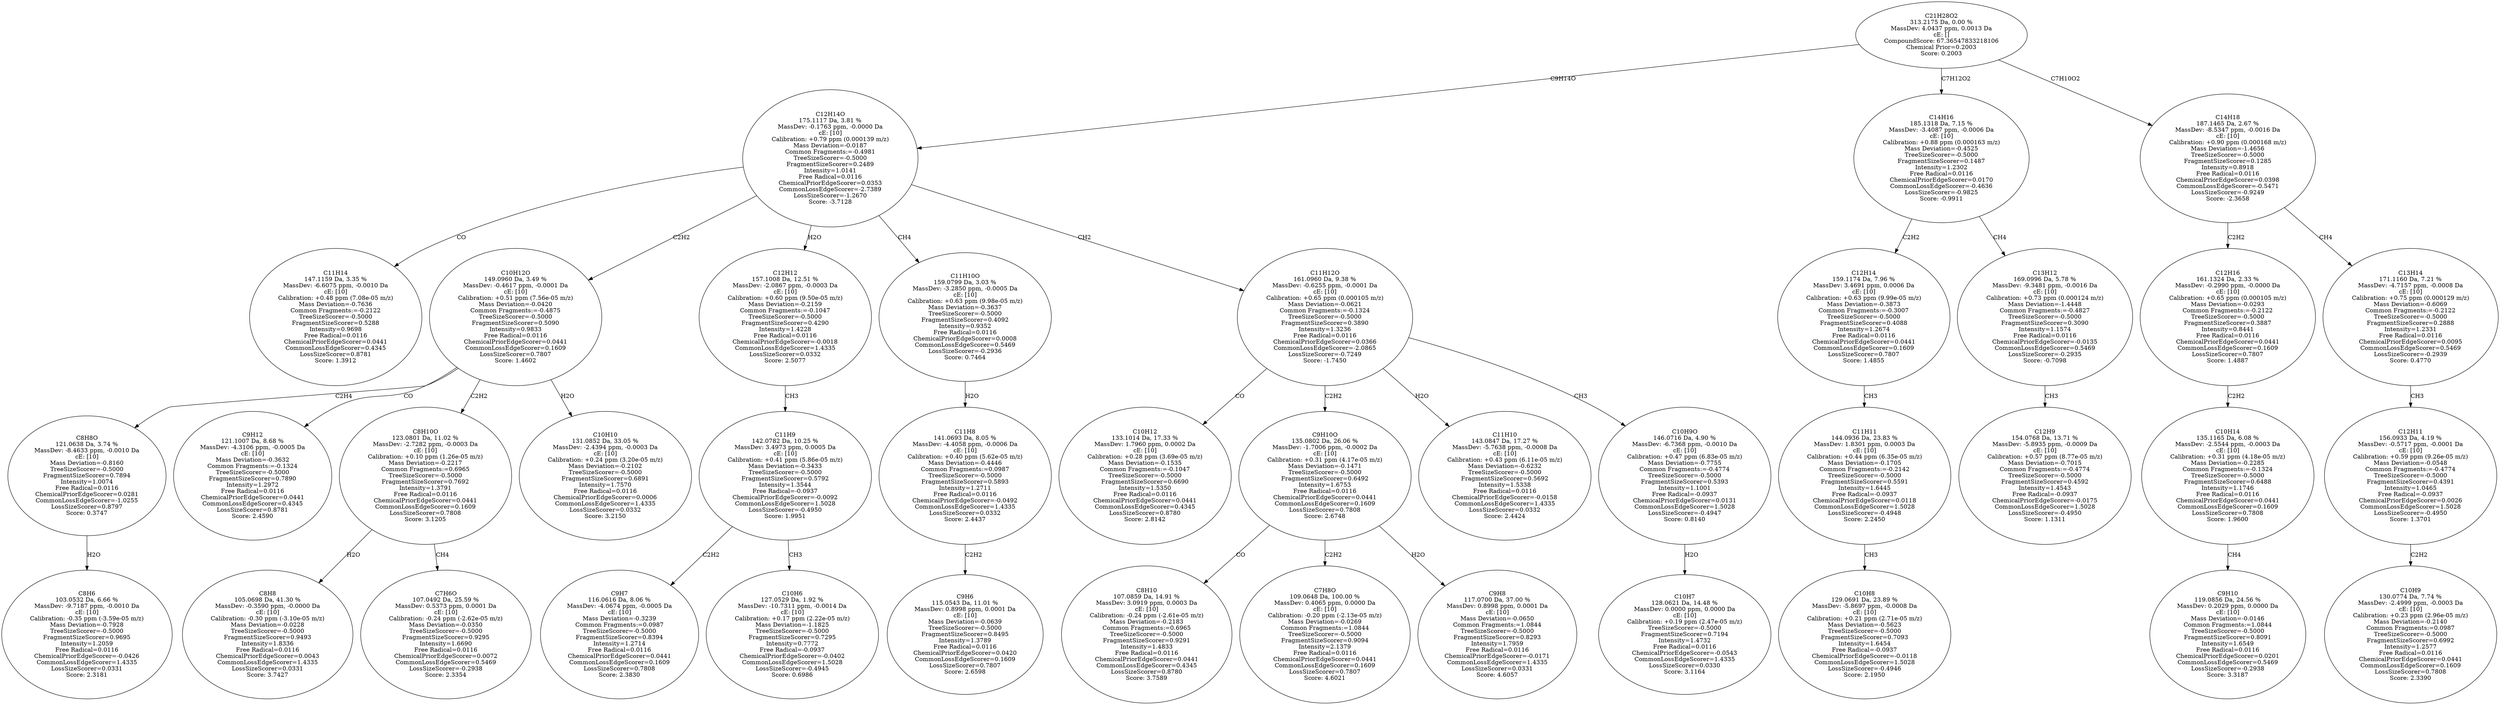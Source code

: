 strict digraph {
v1 [label="C11H14\n147.1159 Da, 3.35 %\nMassDev: -6.6075 ppm, -0.0010 Da\ncE: [10]\nCalibration: +0.48 ppm (7.08e-05 m/z)\nMass Deviation=-0.7636\nCommon Fragments:=-0.2122\nTreeSizeScorer=-0.5000\nFragmentSizeScorer=0.5288\nIntensity=0.9698\nFree Radical=0.0116\nChemicalPriorEdgeScorer=0.0441\nCommonLossEdgeScorer=0.4345\nLossSizeScorer=0.8781\nScore: 1.3912"];
v2 [label="C8H6\n103.0532 Da, 6.66 %\nMassDev: -9.7187 ppm, -0.0010 Da\ncE: [10]\nCalibration: -0.35 ppm (-3.59e-05 m/z)\nMass Deviation=-0.7928\nTreeSizeScorer=-0.5000\nFragmentSizeScorer=0.9695\nIntensity=1.2059\nFree Radical=0.0116\nChemicalPriorEdgeScorer=-0.0426\nCommonLossEdgeScorer=1.4335\nLossSizeScorer=0.0331\nScore: 2.3181"];
v3 [label="C8H8O\n121.0638 Da, 3.74 %\nMassDev: -8.4633 ppm, -0.0010 Da\ncE: [10]\nMass Deviation=-0.8160\nTreeSizeScorer=-0.5000\nFragmentSizeScorer=0.7894\nIntensity=1.0074\nFree Radical=0.0116\nChemicalPriorEdgeScorer=0.0281\nCommonLossEdgeScorer=-1.0255\nLossSizeScorer=0.8797\nScore: 0.3747"];
v4 [label="C9H12\n121.1007 Da, 8.68 %\nMassDev: -4.3106 ppm, -0.0005 Da\ncE: [10]\nMass Deviation=-0.3632\nCommon Fragments:=-0.1324\nTreeSizeScorer=-0.5000\nFragmentSizeScorer=0.7890\nIntensity=1.2972\nFree Radical=0.0116\nChemicalPriorEdgeScorer=0.0441\nCommonLossEdgeScorer=0.4345\nLossSizeScorer=0.8781\nScore: 2.4590"];
v5 [label="C8H8\n105.0698 Da, 41.30 %\nMassDev: -0.3590 ppm, -0.0000 Da\ncE: [10]\nCalibration: -0.30 ppm (-3.10e-05 m/z)\nMass Deviation=-0.0228\nTreeSizeScorer=-0.5000\nFragmentSizeScorer=0.9493\nIntensity=1.8336\nFree Radical=0.0116\nChemicalPriorEdgeScorer=0.0043\nCommonLossEdgeScorer=1.4335\nLossSizeScorer=0.0331\nScore: 3.7427"];
v6 [label="C7H6O\n107.0492 Da, 25.59 %\nMassDev: 0.5373 ppm, 0.0001 Da\ncE: [10]\nCalibration: -0.24 ppm (-2.62e-05 m/z)\nMass Deviation=-0.0350\nTreeSizeScorer=-0.5000\nFragmentSizeScorer=0.9295\nIntensity=1.6690\nFree Radical=0.0116\nChemicalPriorEdgeScorer=0.0072\nCommonLossEdgeScorer=0.5469\nLossSizeScorer=-0.2938\nScore: 2.3354"];
v7 [label="C8H10O\n123.0801 Da, 11.02 %\nMassDev: -2.7282 ppm, -0.0003 Da\ncE: [10]\nCalibration: +0.10 ppm (1.26e-05 m/z)\nMass Deviation=-0.2217\nCommon Fragments:=0.6965\nTreeSizeScorer=-0.5000\nFragmentSizeScorer=0.7692\nIntensity=1.3791\nFree Radical=0.0116\nChemicalPriorEdgeScorer=0.0441\nCommonLossEdgeScorer=0.1609\nLossSizeScorer=0.7808\nScore: 3.1205"];
v8 [label="C10H10\n131.0852 Da, 33.05 %\nMassDev: -2.4394 ppm, -0.0003 Da\ncE: [10]\nCalibration: +0.24 ppm (3.20e-05 m/z)\nMass Deviation=-0.2102\nTreeSizeScorer=-0.5000\nFragmentSizeScorer=0.6891\nIntensity=1.7570\nFree Radical=0.0116\nChemicalPriorEdgeScorer=0.0006\nCommonLossEdgeScorer=1.4335\nLossSizeScorer=0.0332\nScore: 3.2150"];
v9 [label="C10H12O\n149.0960 Da, 3.49 %\nMassDev: -0.4617 ppm, -0.0001 Da\ncE: [10]\nCalibration: +0.51 ppm (7.56e-05 m/z)\nMass Deviation=-0.0420\nCommon Fragments:=-0.4875\nTreeSizeScorer=-0.5000\nFragmentSizeScorer=0.5090\nIntensity=0.9833\nFree Radical=0.0116\nChemicalPriorEdgeScorer=0.0441\nCommonLossEdgeScorer=0.1609\nLossSizeScorer=0.7807\nScore: 1.4602"];
v10 [label="C9H7\n116.0616 Da, 8.06 %\nMassDev: -4.0674 ppm, -0.0005 Da\ncE: [10]\nMass Deviation=-0.3239\nCommon Fragments:=0.0987\nTreeSizeScorer=-0.5000\nFragmentSizeScorer=0.8394\nIntensity=1.2714\nFree Radical=0.0116\nChemicalPriorEdgeScorer=0.0441\nCommonLossEdgeScorer=0.1609\nLossSizeScorer=0.7808\nScore: 2.3830"];
v11 [label="C10H6\n127.0529 Da, 1.92 %\nMassDev: -10.7311 ppm, -0.0014 Da\ncE: [10]\nCalibration: +0.17 ppm (2.22e-05 m/z)\nMass Deviation=-1.1825\nTreeSizeScorer=-0.5000\nFragmentSizeScorer=0.7295\nIntensity=0.7772\nFree Radical=-0.0937\nChemicalPriorEdgeScorer=-0.0402\nCommonLossEdgeScorer=1.5028\nLossSizeScorer=-0.4945\nScore: 0.6986"];
v12 [label="C11H9\n142.0782 Da, 10.25 %\nMassDev: 3.4973 ppm, 0.0005 Da\ncE: [10]\nCalibration: +0.41 ppm (5.86e-05 m/z)\nMass Deviation=-0.3433\nTreeSizeScorer=-0.5000\nFragmentSizeScorer=0.5792\nIntensity=1.3544\nFree Radical=-0.0937\nChemicalPriorEdgeScorer=-0.0092\nCommonLossEdgeScorer=1.5028\nLossSizeScorer=-0.4950\nScore: 1.9951"];
v13 [label="C12H12\n157.1008 Da, 12.51 %\nMassDev: -2.0867 ppm, -0.0003 Da\ncE: [10]\nCalibration: +0.60 ppm (9.50e-05 m/z)\nMass Deviation=-0.2159\nCommon Fragments:=-0.1047\nTreeSizeScorer=-0.5000\nFragmentSizeScorer=0.4290\nIntensity=1.4228\nFree Radical=0.0116\nChemicalPriorEdgeScorer=-0.0018\nCommonLossEdgeScorer=1.4335\nLossSizeScorer=0.0332\nScore: 2.5077"];
v14 [label="C9H6\n115.0543 Da, 11.01 %\nMassDev: 0.8998 ppm, 0.0001 Da\ncE: [10]\nMass Deviation=-0.0639\nTreeSizeScorer=-0.5000\nFragmentSizeScorer=0.8495\nIntensity=1.3789\nFree Radical=0.0116\nChemicalPriorEdgeScorer=0.0420\nCommonLossEdgeScorer=0.1609\nLossSizeScorer=0.7807\nScore: 2.6598"];
v15 [label="C11H8\n141.0693 Da, 8.05 %\nMassDev: -4.4058 ppm, -0.0006 Da\ncE: [10]\nCalibration: +0.40 ppm (5.62e-05 m/z)\nMass Deviation=-0.4446\nCommon Fragments:=0.0987\nTreeSizeScorer=-0.5000\nFragmentSizeScorer=0.5893\nIntensity=1.2711\nFree Radical=0.0116\nChemicalPriorEdgeScorer=-0.0492\nCommonLossEdgeScorer=1.4335\nLossSizeScorer=0.0332\nScore: 2.4437"];
v16 [label="C11H10O\n159.0799 Da, 3.03 %\nMassDev: -3.2850 ppm, -0.0005 Da\ncE: [10]\nCalibration: +0.63 ppm (9.98e-05 m/z)\nMass Deviation=-0.3637\nTreeSizeScorer=-0.5000\nFragmentSizeScorer=0.4092\nIntensity=0.9352\nFree Radical=0.0116\nChemicalPriorEdgeScorer=0.0008\nCommonLossEdgeScorer=0.5469\nLossSizeScorer=-0.2936\nScore: 0.7464"];
v17 [label="C10H12\n133.1014 Da, 17.33 %\nMassDev: 1.7960 ppm, 0.0002 Da\ncE: [10]\nCalibration: +0.28 ppm (3.69e-05 m/z)\nMass Deviation=-0.1535\nCommon Fragments:=-0.1047\nTreeSizeScorer=-0.5000\nFragmentSizeScorer=0.6690\nIntensity=1.5350\nFree Radical=0.0116\nChemicalPriorEdgeScorer=0.0441\nCommonLossEdgeScorer=0.4345\nLossSizeScorer=0.8780\nScore: 2.8142"];
v18 [label="C8H10\n107.0859 Da, 14.91 %\nMassDev: 3.0919 ppm, 0.0003 Da\ncE: [10]\nCalibration: -0.24 ppm (-2.61e-05 m/z)\nMass Deviation=-0.2183\nCommon Fragments:=0.6965\nTreeSizeScorer=-0.5000\nFragmentSizeScorer=0.9291\nIntensity=1.4833\nFree Radical=0.0116\nChemicalPriorEdgeScorer=0.0441\nCommonLossEdgeScorer=0.4345\nLossSizeScorer=0.8780\nScore: 3.7589"];
v19 [label="C7H8O\n109.0648 Da, 100.00 %\nMassDev: 0.4065 ppm, 0.0000 Da\ncE: [10]\nCalibration: -0.20 ppm (-2.13e-05 m/z)\nMass Deviation=-0.0269\nCommon Fragments:=1.0844\nTreeSizeScorer=-0.5000\nFragmentSizeScorer=0.9094\nIntensity=2.1379\nFree Radical=0.0116\nChemicalPriorEdgeScorer=0.0441\nCommonLossEdgeScorer=0.1609\nLossSizeScorer=0.7807\nScore: 4.6021"];
v20 [label="C9H8\n117.0700 Da, 37.00 %\nMassDev: 0.8998 ppm, 0.0001 Da\ncE: [10]\nMass Deviation=-0.0650\nCommon Fragments:=1.0844\nTreeSizeScorer=-0.5000\nFragmentSizeScorer=0.8293\nIntensity=1.7959\nFree Radical=0.0116\nChemicalPriorEdgeScorer=-0.0171\nCommonLossEdgeScorer=1.4335\nLossSizeScorer=0.0331\nScore: 4.6057"];
v21 [label="C9H10O\n135.0802 Da, 26.06 %\nMassDev: -1.7006 ppm, -0.0002 Da\ncE: [10]\nCalibration: +0.31 ppm (4.17e-05 m/z)\nMass Deviation=-0.1471\nTreeSizeScorer=-0.5000\nFragmentSizeScorer=0.6492\nIntensity=1.6753\nFree Radical=0.0116\nChemicalPriorEdgeScorer=0.0441\nCommonLossEdgeScorer=0.1609\nLossSizeScorer=0.7808\nScore: 2.6748"];
v22 [label="C11H10\n143.0847 Da, 17.27 %\nMassDev: -5.7638 ppm, -0.0008 Da\ncE: [10]\nCalibration: +0.43 ppm (6.11e-05 m/z)\nMass Deviation=-0.6232\nTreeSizeScorer=-0.5000\nFragmentSizeScorer=0.5692\nIntensity=1.5338\nFree Radical=0.0116\nChemicalPriorEdgeScorer=-0.0158\nCommonLossEdgeScorer=1.4335\nLossSizeScorer=0.0332\nScore: 2.4424"];
v23 [label="C10H7\n128.0621 Da, 14.48 %\nMassDev: 0.0000 ppm, 0.0000 Da\ncE: [10]\nCalibration: +0.19 ppm (2.47e-05 m/z)\nTreeSizeScorer=-0.5000\nFragmentSizeScorer=0.7194\nIntensity=1.4732\nFree Radical=0.0116\nChemicalPriorEdgeScorer=-0.0543\nCommonLossEdgeScorer=1.4335\nLossSizeScorer=0.0330\nScore: 3.1164"];
v24 [label="C10H9O\n146.0716 Da, 4.90 %\nMassDev: -6.7368 ppm, -0.0010 Da\ncE: [10]\nCalibration: +0.47 ppm (6.83e-05 m/z)\nMass Deviation=-0.7755\nCommon Fragments:=-0.4774\nTreeSizeScorer=-0.5000\nFragmentSizeScorer=0.5393\nIntensity=1.1001\nFree Radical=-0.0937\nChemicalPriorEdgeScorer=0.0131\nCommonLossEdgeScorer=1.5028\nLossSizeScorer=-0.4947\nScore: 0.8140"];
v25 [label="C11H12O\n161.0960 Da, 9.38 %\nMassDev: -0.6255 ppm, -0.0001 Da\ncE: [10]\nCalibration: +0.65 ppm (0.000105 m/z)\nMass Deviation=-0.0621\nCommon Fragments:=-0.1324\nTreeSizeScorer=-0.5000\nFragmentSizeScorer=0.3890\nIntensity=1.3236\nFree Radical=0.0116\nChemicalPriorEdgeScorer=0.0366\nCommonLossEdgeScorer=-2.0865\nLossSizeScorer=-0.7249\nScore: -1.7450"];
v26 [label="C12H14O\n175.1117 Da, 3.81 %\nMassDev: -0.1763 ppm, -0.0000 Da\ncE: [10]\nCalibration: +0.79 ppm (0.000139 m/z)\nMass Deviation=-0.0187\nCommon Fragments:=-0.4981\nTreeSizeScorer=-0.5000\nFragmentSizeScorer=0.2489\nIntensity=1.0141\nFree Radical=0.0116\nChemicalPriorEdgeScorer=0.0353\nCommonLossEdgeScorer=-2.7389\nLossSizeScorer=-1.2670\nScore: -3.7128"];
v27 [label="C10H8\n129.0691 Da, 23.89 %\nMassDev: -5.8697 ppm, -0.0008 Da\ncE: [10]\nCalibration: +0.21 ppm (2.71e-05 m/z)\nMass Deviation=-0.5623\nTreeSizeScorer=-0.5000\nFragmentSizeScorer=0.7093\nIntensity=1.6454\nFree Radical=-0.0937\nChemicalPriorEdgeScorer=-0.0118\nCommonLossEdgeScorer=1.5028\nLossSizeScorer=-0.4946\nScore: 2.1950"];
v28 [label="C11H11\n144.0936 Da, 23.83 %\nMassDev: 1.8301 ppm, 0.0003 Da\ncE: [10]\nCalibration: +0.44 ppm (6.35e-05 m/z)\nMass Deviation=-0.1705\nCommon Fragments:=-0.2142\nTreeSizeScorer=-0.5000\nFragmentSizeScorer=0.5591\nIntensity=1.6445\nFree Radical=-0.0937\nChemicalPriorEdgeScorer=0.0118\nCommonLossEdgeScorer=1.5028\nLossSizeScorer=-0.4948\nScore: 2.2450"];
v29 [label="C12H14\n159.1174 Da, 7.96 %\nMassDev: 3.4691 ppm, 0.0006 Da\ncE: [10]\nCalibration: +0.63 ppm (9.99e-05 m/z)\nMass Deviation=-0.3873\nCommon Fragments:=-0.3007\nTreeSizeScorer=-0.5000\nFragmentSizeScorer=0.4088\nIntensity=1.2674\nFree Radical=0.0116\nChemicalPriorEdgeScorer=0.0441\nCommonLossEdgeScorer=0.1609\nLossSizeScorer=0.7807\nScore: 1.4855"];
v30 [label="C12H9\n154.0768 Da, 13.71 %\nMassDev: -5.8935 ppm, -0.0009 Da\ncE: [10]\nCalibration: +0.57 ppm (8.77e-05 m/z)\nMass Deviation=-0.7015\nCommon Fragments:=-0.4774\nTreeSizeScorer=-0.5000\nFragmentSizeScorer=0.4592\nIntensity=1.4543\nFree Radical=-0.0937\nChemicalPriorEdgeScorer=-0.0175\nCommonLossEdgeScorer=1.5028\nLossSizeScorer=-0.4950\nScore: 1.1311"];
v31 [label="C13H12\n169.0996 Da, 5.78 %\nMassDev: -9.3481 ppm, -0.0016 Da\ncE: [10]\nCalibration: +0.73 ppm (0.000124 m/z)\nMass Deviation=-1.4448\nCommon Fragments:=-0.4827\nTreeSizeScorer=-0.5000\nFragmentSizeScorer=0.3090\nIntensity=1.1574\nFree Radical=0.0116\nChemicalPriorEdgeScorer=-0.0135\nCommonLossEdgeScorer=0.5469\nLossSizeScorer=-0.2935\nScore: -0.7098"];
v32 [label="C14H16\n185.1318 Da, 7.15 %\nMassDev: -3.4087 ppm, -0.0006 Da\ncE: [10]\nCalibration: +0.88 ppm (0.000163 m/z)\nMass Deviation=-0.4525\nTreeSizeScorer=-0.5000\nFragmentSizeScorer=0.1487\nIntensity=1.2302\nFree Radical=0.0116\nChemicalPriorEdgeScorer=0.0170\nCommonLossEdgeScorer=-0.4636\nLossSizeScorer=-0.9825\nScore: -0.9911"];
v33 [label="C9H10\n119.0856 Da, 24.56 %\nMassDev: 0.2029 ppm, 0.0000 Da\ncE: [10]\nMass Deviation=-0.0146\nCommon Fragments:=1.0844\nTreeSizeScorer=-0.5000\nFragmentSizeScorer=0.8091\nIntensity=1.6549\nFree Radical=0.0116\nChemicalPriorEdgeScorer=0.0201\nCommonLossEdgeScorer=0.5469\nLossSizeScorer=-0.2938\nScore: 3.3187"];
v34 [label="C10H14\n135.1165 Da, 6.08 %\nMassDev: -2.5544 ppm, -0.0003 Da\ncE: [10]\nCalibration: +0.31 ppm (4.18e-05 m/z)\nMass Deviation=-0.2285\nCommon Fragments:=-0.1324\nTreeSizeScorer=-0.5000\nFragmentSizeScorer=0.6488\nIntensity=1.1746\nFree Radical=0.0116\nChemicalPriorEdgeScorer=0.0441\nCommonLossEdgeScorer=0.1609\nLossSizeScorer=0.7808\nScore: 1.9600"];
v35 [label="C12H16\n161.1324 Da, 2.33 %\nMassDev: -0.2990 ppm, -0.0000 Da\ncE: [10]\nCalibration: +0.65 ppm (0.000105 m/z)\nMass Deviation=-0.0293\nCommon Fragments:=-0.2122\nTreeSizeScorer=-0.5000\nFragmentSizeScorer=0.3887\nIntensity=0.8441\nFree Radical=0.0116\nChemicalPriorEdgeScorer=0.0441\nCommonLossEdgeScorer=0.1609\nLossSizeScorer=0.7807\nScore: 1.4887"];
v36 [label="C10H9\n130.0774 Da, 7.74 %\nMassDev: -2.4999 ppm, -0.0003 Da\ncE: [10]\nCalibration: +0.23 ppm (2.96e-05 m/z)\nMass Deviation=-0.2140\nCommon Fragments:=0.0987\nTreeSizeScorer=-0.5000\nFragmentSizeScorer=0.6992\nIntensity=1.2577\nFree Radical=0.0116\nChemicalPriorEdgeScorer=0.0441\nCommonLossEdgeScorer=0.1609\nLossSizeScorer=0.7808\nScore: 2.3390"];
v37 [label="C12H11\n156.0933 Da, 4.19 %\nMassDev: -0.5717 ppm, -0.0001 Da\ncE: [10]\nCalibration: +0.59 ppm (9.26e-05 m/z)\nMass Deviation=-0.0548\nCommon Fragments:=-0.4774\nTreeSizeScorer=-0.5000\nFragmentSizeScorer=0.4391\nIntensity=1.0465\nFree Radical=-0.0937\nChemicalPriorEdgeScorer=0.0026\nCommonLossEdgeScorer=1.5028\nLossSizeScorer=-0.4950\nScore: 1.3701"];
v38 [label="C13H14\n171.1160 Da, 7.21 %\nMassDev: -4.7157 ppm, -0.0008 Da\ncE: [10]\nCalibration: +0.75 ppm (0.000129 m/z)\nMass Deviation=-0.6069\nCommon Fragments:=-0.2122\nTreeSizeScorer=-0.5000\nFragmentSizeScorer=0.2888\nIntensity=1.2331\nFree Radical=0.0116\nChemicalPriorEdgeScorer=0.0095\nCommonLossEdgeScorer=0.5469\nLossSizeScorer=-0.2939\nScore: 0.4770"];
v39 [label="C14H18\n187.1465 Da, 2.67 %\nMassDev: -8.5347 ppm, -0.0016 Da\ncE: [10]\nCalibration: +0.90 ppm (0.000168 m/z)\nMass Deviation=-1.4656\nTreeSizeScorer=-0.5000\nFragmentSizeScorer=0.1285\nIntensity=0.8918\nFree Radical=0.0116\nChemicalPriorEdgeScorer=0.0398\nCommonLossEdgeScorer=-0.5471\nLossSizeScorer=-0.9249\nScore: -2.3658"];
v40 [label="C21H28O2\n313.2175 Da, 0.00 %\nMassDev: 4.0437 ppm, 0.0013 Da\ncE: []\nCompoundScore: 67.36547833218106\nChemical Prior=0.2003\nScore: 0.2003"];
v26 -> v1 [label="CO"];
v3 -> v2 [label="H2O"];
v9 -> v3 [label="C2H4"];
v9 -> v4 [label="CO"];
v7 -> v5 [label="H2O"];
v7 -> v6 [label="CH4"];
v9 -> v7 [label="C2H2"];
v9 -> v8 [label="H2O"];
v26 -> v9 [label="C2H2"];
v12 -> v10 [label="C2H2"];
v12 -> v11 [label="CH3"];
v13 -> v12 [label="CH3"];
v26 -> v13 [label="H2O"];
v15 -> v14 [label="C2H2"];
v16 -> v15 [label="H2O"];
v26 -> v16 [label="CH4"];
v25 -> v17 [label="CO"];
v21 -> v18 [label="CO"];
v21 -> v19 [label="C2H2"];
v21 -> v20 [label="H2O"];
v25 -> v21 [label="C2H2"];
v25 -> v22 [label="H2O"];
v24 -> v23 [label="H2O"];
v25 -> v24 [label="CH3"];
v26 -> v25 [label="CH2"];
v40 -> v26 [label="C9H14O"];
v28 -> v27 [label="CH3"];
v29 -> v28 [label="CH3"];
v32 -> v29 [label="C2H2"];
v31 -> v30 [label="CH3"];
v32 -> v31 [label="CH4"];
v40 -> v32 [label="C7H12O2"];
v34 -> v33 [label="CH4"];
v35 -> v34 [label="C2H2"];
v39 -> v35 [label="C2H2"];
v37 -> v36 [label="C2H2"];
v38 -> v37 [label="CH3"];
v39 -> v38 [label="CH4"];
v40 -> v39 [label="C7H10O2"];
}